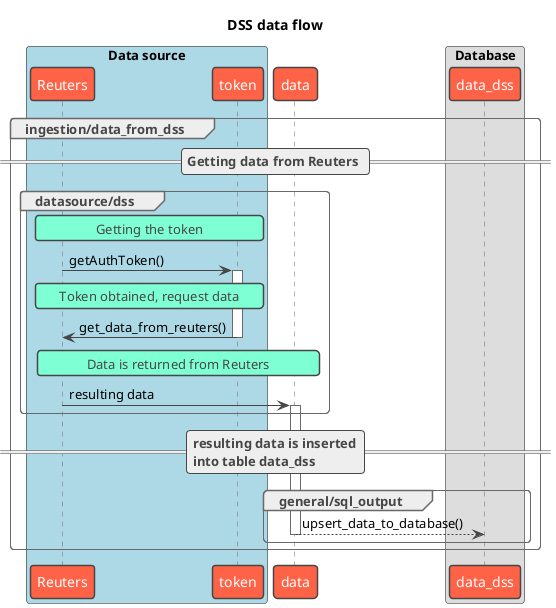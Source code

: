 @startuml dss

title "DSS data flow"

!theme vibrant

skinparam shadowing false
skinparam defaultFontName Ubuntu

box "Data source" #LightBlue
participant Reuters
participant token
end box
participant data
box "Database"
participant data_dss

group ingestion/data_from_dss
    == Getting data from Reuters ==

    group datasource/dss
        rnote over Reuters, token
        Getting the token
        end note

        Reuters -> token : getAuthToken()
        activate token

        rnote over Reuters, token
        Token obtained, request data
        end note

        token -> Reuters : get_data_from_reuters()
        deactivate token

        rnote over Reuters, data
        Data is returned from Reuters
        end note

        Reuters -> data : resulting data
        activate data
    end

    == resulting data is inserted\ninto table data_dss ==

    group general/sql_output
        data --> data_dss : upsert_data_to_database()
        deactivate data
    end

end

@enduml
